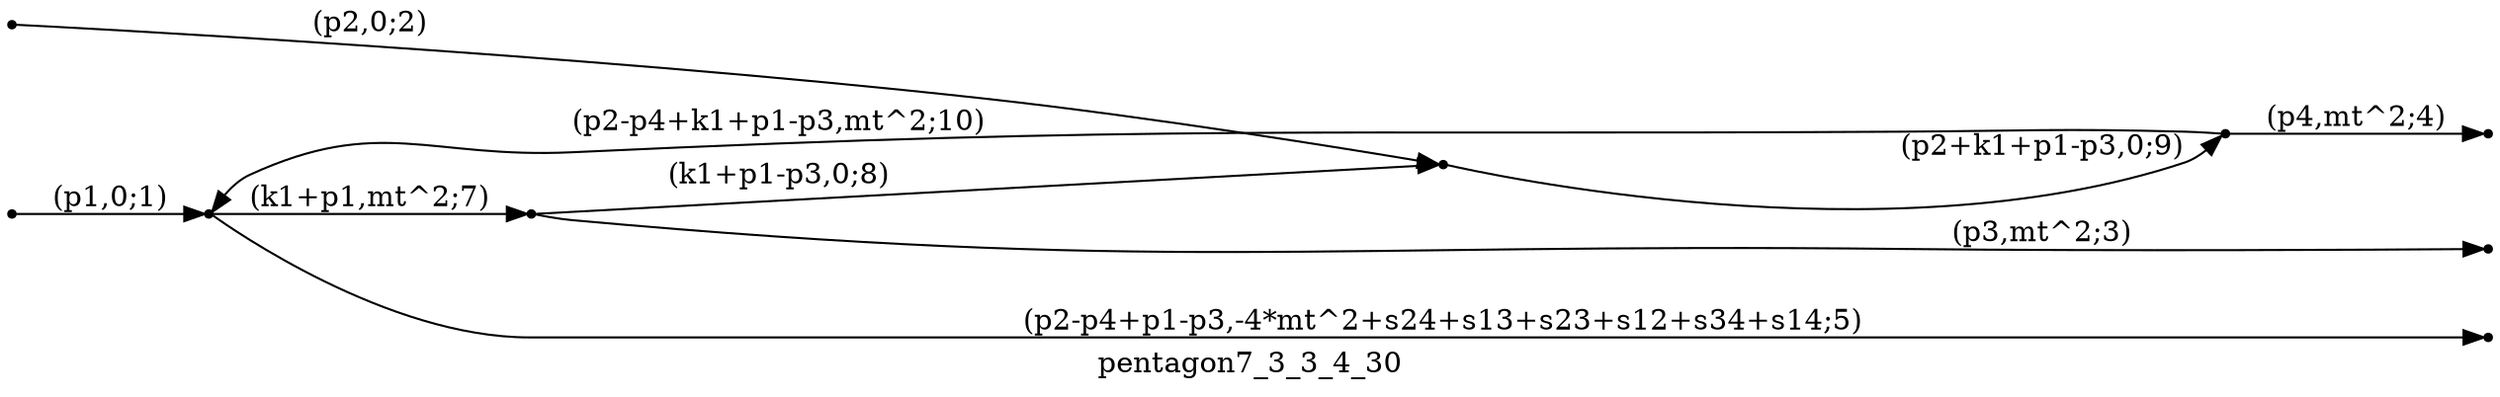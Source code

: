 digraph pentagon7_3_3_4_30 {
  label="pentagon7_3_3_4_30";
  rankdir="LR";
  subgraph edges {
    -1 -> 4 [label="(p1,0;1)"];
    -2 -> 2 [label="(p2,0;2)"];
    1 -> -3 [label="(p3,mt^2;3)"];
    3 -> -4 [label="(p4,mt^2;4)"];
    4 -> -5 [label="(p2-p4+p1-p3,-4*mt^2+s24+s13+s23+s12+s34+s14;5)"];
    4 -> 1 [label="(k1+p1,mt^2;7)"];
    1 -> 2 [label="(k1+p1-p3,0;8)"];
    2 -> 3 [label="(p2+k1+p1-p3,0;9)"];
    3 -> 4 [label="(p2-p4+k1+p1-p3,mt^2;10)"];
  }
  subgraph incoming { rank="source"; -1; -2; }
  subgraph outgoing { rank="sink"; -3; -4; -5; }
-5 [shape=point];
-4 [shape=point];
-3 [shape=point];
-2 [shape=point];
-1 [shape=point];
1 [shape=point];
2 [shape=point];
3 [shape=point];
4 [shape=point];
}

